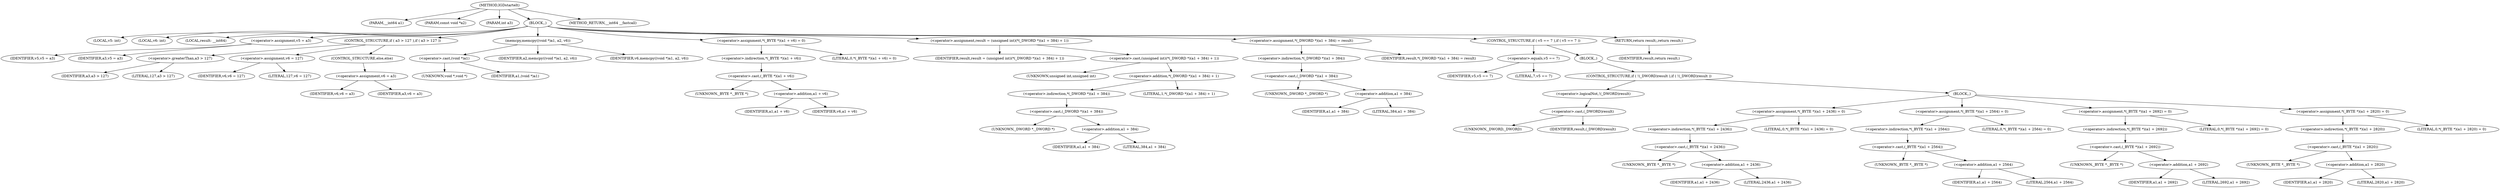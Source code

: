 digraph IGDstartelt {  
"1000104" [label = "(METHOD,IGDstartelt)" ]
"1000105" [label = "(PARAM,__int64 a1)" ]
"1000106" [label = "(PARAM,const void *a2)" ]
"1000107" [label = "(PARAM,int a3)" ]
"1000108" [label = "(BLOCK,,)" ]
"1000109" [label = "(LOCAL,v5: int)" ]
"1000110" [label = "(LOCAL,v6: int)" ]
"1000111" [label = "(LOCAL,result: __int64)" ]
"1000112" [label = "(<operator>.assignment,v5 = a3)" ]
"1000113" [label = "(IDENTIFIER,v5,v5 = a3)" ]
"1000114" [label = "(IDENTIFIER,a3,v5 = a3)" ]
"1000115" [label = "(CONTROL_STRUCTURE,if ( a3 > 127 ),if ( a3 > 127 ))" ]
"1000116" [label = "(<operator>.greaterThan,a3 > 127)" ]
"1000117" [label = "(IDENTIFIER,a3,a3 > 127)" ]
"1000118" [label = "(LITERAL,127,a3 > 127)" ]
"1000119" [label = "(<operator>.assignment,v6 = 127)" ]
"1000120" [label = "(IDENTIFIER,v6,v6 = 127)" ]
"1000121" [label = "(LITERAL,127,v6 = 127)" ]
"1000122" [label = "(CONTROL_STRUCTURE,else,else)" ]
"1000123" [label = "(<operator>.assignment,v6 = a3)" ]
"1000124" [label = "(IDENTIFIER,v6,v6 = a3)" ]
"1000125" [label = "(IDENTIFIER,a3,v6 = a3)" ]
"1000126" [label = "(memcpy,memcpy((void *)a1, a2, v6))" ]
"1000127" [label = "(<operator>.cast,(void *)a1)" ]
"1000128" [label = "(UNKNOWN,void *,void *)" ]
"1000129" [label = "(IDENTIFIER,a1,(void *)a1)" ]
"1000130" [label = "(IDENTIFIER,a2,memcpy((void *)a1, a2, v6))" ]
"1000131" [label = "(IDENTIFIER,v6,memcpy((void *)a1, a2, v6))" ]
"1000132" [label = "(<operator>.assignment,*(_BYTE *)(a1 + v6) = 0)" ]
"1000133" [label = "(<operator>.indirection,*(_BYTE *)(a1 + v6))" ]
"1000134" [label = "(<operator>.cast,(_BYTE *)(a1 + v6))" ]
"1000135" [label = "(UNKNOWN,_BYTE *,_BYTE *)" ]
"1000136" [label = "(<operator>.addition,a1 + v6)" ]
"1000137" [label = "(IDENTIFIER,a1,a1 + v6)" ]
"1000138" [label = "(IDENTIFIER,v6,a1 + v6)" ]
"1000139" [label = "(LITERAL,0,*(_BYTE *)(a1 + v6) = 0)" ]
"1000140" [label = "(<operator>.assignment,result = (unsigned int)(*(_DWORD *)(a1 + 384) + 1))" ]
"1000141" [label = "(IDENTIFIER,result,result = (unsigned int)(*(_DWORD *)(a1 + 384) + 1))" ]
"1000142" [label = "(<operator>.cast,(unsigned int)(*(_DWORD *)(a1 + 384) + 1))" ]
"1000143" [label = "(UNKNOWN,unsigned int,unsigned int)" ]
"1000144" [label = "(<operator>.addition,*(_DWORD *)(a1 + 384) + 1)" ]
"1000145" [label = "(<operator>.indirection,*(_DWORD *)(a1 + 384))" ]
"1000146" [label = "(<operator>.cast,(_DWORD *)(a1 + 384))" ]
"1000147" [label = "(UNKNOWN,_DWORD *,_DWORD *)" ]
"1000148" [label = "(<operator>.addition,a1 + 384)" ]
"1000149" [label = "(IDENTIFIER,a1,a1 + 384)" ]
"1000150" [label = "(LITERAL,384,a1 + 384)" ]
"1000151" [label = "(LITERAL,1,*(_DWORD *)(a1 + 384) + 1)" ]
"1000152" [label = "(<operator>.assignment,*(_DWORD *)(a1 + 384) = result)" ]
"1000153" [label = "(<operator>.indirection,*(_DWORD *)(a1 + 384))" ]
"1000154" [label = "(<operator>.cast,(_DWORD *)(a1 + 384))" ]
"1000155" [label = "(UNKNOWN,_DWORD *,_DWORD *)" ]
"1000156" [label = "(<operator>.addition,a1 + 384)" ]
"1000157" [label = "(IDENTIFIER,a1,a1 + 384)" ]
"1000158" [label = "(LITERAL,384,a1 + 384)" ]
"1000159" [label = "(IDENTIFIER,result,*(_DWORD *)(a1 + 384) = result)" ]
"1000160" [label = "(CONTROL_STRUCTURE,if ( v5 == 7 ),if ( v5 == 7 ))" ]
"1000161" [label = "(<operator>.equals,v5 == 7)" ]
"1000162" [label = "(IDENTIFIER,v5,v5 == 7)" ]
"1000163" [label = "(LITERAL,7,v5 == 7)" ]
"1000164" [label = "(BLOCK,,)" ]
"1000165" [label = "(CONTROL_STRUCTURE,if ( !(_DWORD)result ),if ( !(_DWORD)result ))" ]
"1000166" [label = "(<operator>.logicalNot,!(_DWORD)result)" ]
"1000167" [label = "(<operator>.cast,(_DWORD)result)" ]
"1000168" [label = "(UNKNOWN,_DWORD,_DWORD)" ]
"1000169" [label = "(IDENTIFIER,result,(_DWORD)result)" ]
"1000170" [label = "(BLOCK,,)" ]
"1000171" [label = "(<operator>.assignment,*(_BYTE *)(a1 + 2436) = 0)" ]
"1000172" [label = "(<operator>.indirection,*(_BYTE *)(a1 + 2436))" ]
"1000173" [label = "(<operator>.cast,(_BYTE *)(a1 + 2436))" ]
"1000174" [label = "(UNKNOWN,_BYTE *,_BYTE *)" ]
"1000175" [label = "(<operator>.addition,a1 + 2436)" ]
"1000176" [label = "(IDENTIFIER,a1,a1 + 2436)" ]
"1000177" [label = "(LITERAL,2436,a1 + 2436)" ]
"1000178" [label = "(LITERAL,0,*(_BYTE *)(a1 + 2436) = 0)" ]
"1000179" [label = "(<operator>.assignment,*(_BYTE *)(a1 + 2564) = 0)" ]
"1000180" [label = "(<operator>.indirection,*(_BYTE *)(a1 + 2564))" ]
"1000181" [label = "(<operator>.cast,(_BYTE *)(a1 + 2564))" ]
"1000182" [label = "(UNKNOWN,_BYTE *,_BYTE *)" ]
"1000183" [label = "(<operator>.addition,a1 + 2564)" ]
"1000184" [label = "(IDENTIFIER,a1,a1 + 2564)" ]
"1000185" [label = "(LITERAL,2564,a1 + 2564)" ]
"1000186" [label = "(LITERAL,0,*(_BYTE *)(a1 + 2564) = 0)" ]
"1000187" [label = "(<operator>.assignment,*(_BYTE *)(a1 + 2692) = 0)" ]
"1000188" [label = "(<operator>.indirection,*(_BYTE *)(a1 + 2692))" ]
"1000189" [label = "(<operator>.cast,(_BYTE *)(a1 + 2692))" ]
"1000190" [label = "(UNKNOWN,_BYTE *,_BYTE *)" ]
"1000191" [label = "(<operator>.addition,a1 + 2692)" ]
"1000192" [label = "(IDENTIFIER,a1,a1 + 2692)" ]
"1000193" [label = "(LITERAL,2692,a1 + 2692)" ]
"1000194" [label = "(LITERAL,0,*(_BYTE *)(a1 + 2692) = 0)" ]
"1000195" [label = "(<operator>.assignment,*(_BYTE *)(a1 + 2820) = 0)" ]
"1000196" [label = "(<operator>.indirection,*(_BYTE *)(a1 + 2820))" ]
"1000197" [label = "(<operator>.cast,(_BYTE *)(a1 + 2820))" ]
"1000198" [label = "(UNKNOWN,_BYTE *,_BYTE *)" ]
"1000199" [label = "(<operator>.addition,a1 + 2820)" ]
"1000200" [label = "(IDENTIFIER,a1,a1 + 2820)" ]
"1000201" [label = "(LITERAL,2820,a1 + 2820)" ]
"1000202" [label = "(LITERAL,0,*(_BYTE *)(a1 + 2820) = 0)" ]
"1000203" [label = "(RETURN,return result;,return result;)" ]
"1000204" [label = "(IDENTIFIER,result,return result;)" ]
"1000205" [label = "(METHOD_RETURN,__int64 __fastcall)" ]
  "1000104" -> "1000105" 
  "1000104" -> "1000106" 
  "1000104" -> "1000107" 
  "1000104" -> "1000108" 
  "1000104" -> "1000205" 
  "1000108" -> "1000109" 
  "1000108" -> "1000110" 
  "1000108" -> "1000111" 
  "1000108" -> "1000112" 
  "1000108" -> "1000115" 
  "1000108" -> "1000126" 
  "1000108" -> "1000132" 
  "1000108" -> "1000140" 
  "1000108" -> "1000152" 
  "1000108" -> "1000160" 
  "1000108" -> "1000203" 
  "1000112" -> "1000113" 
  "1000112" -> "1000114" 
  "1000115" -> "1000116" 
  "1000115" -> "1000119" 
  "1000115" -> "1000122" 
  "1000116" -> "1000117" 
  "1000116" -> "1000118" 
  "1000119" -> "1000120" 
  "1000119" -> "1000121" 
  "1000122" -> "1000123" 
  "1000123" -> "1000124" 
  "1000123" -> "1000125" 
  "1000126" -> "1000127" 
  "1000126" -> "1000130" 
  "1000126" -> "1000131" 
  "1000127" -> "1000128" 
  "1000127" -> "1000129" 
  "1000132" -> "1000133" 
  "1000132" -> "1000139" 
  "1000133" -> "1000134" 
  "1000134" -> "1000135" 
  "1000134" -> "1000136" 
  "1000136" -> "1000137" 
  "1000136" -> "1000138" 
  "1000140" -> "1000141" 
  "1000140" -> "1000142" 
  "1000142" -> "1000143" 
  "1000142" -> "1000144" 
  "1000144" -> "1000145" 
  "1000144" -> "1000151" 
  "1000145" -> "1000146" 
  "1000146" -> "1000147" 
  "1000146" -> "1000148" 
  "1000148" -> "1000149" 
  "1000148" -> "1000150" 
  "1000152" -> "1000153" 
  "1000152" -> "1000159" 
  "1000153" -> "1000154" 
  "1000154" -> "1000155" 
  "1000154" -> "1000156" 
  "1000156" -> "1000157" 
  "1000156" -> "1000158" 
  "1000160" -> "1000161" 
  "1000160" -> "1000164" 
  "1000161" -> "1000162" 
  "1000161" -> "1000163" 
  "1000164" -> "1000165" 
  "1000165" -> "1000166" 
  "1000165" -> "1000170" 
  "1000166" -> "1000167" 
  "1000167" -> "1000168" 
  "1000167" -> "1000169" 
  "1000170" -> "1000171" 
  "1000170" -> "1000179" 
  "1000170" -> "1000187" 
  "1000170" -> "1000195" 
  "1000171" -> "1000172" 
  "1000171" -> "1000178" 
  "1000172" -> "1000173" 
  "1000173" -> "1000174" 
  "1000173" -> "1000175" 
  "1000175" -> "1000176" 
  "1000175" -> "1000177" 
  "1000179" -> "1000180" 
  "1000179" -> "1000186" 
  "1000180" -> "1000181" 
  "1000181" -> "1000182" 
  "1000181" -> "1000183" 
  "1000183" -> "1000184" 
  "1000183" -> "1000185" 
  "1000187" -> "1000188" 
  "1000187" -> "1000194" 
  "1000188" -> "1000189" 
  "1000189" -> "1000190" 
  "1000189" -> "1000191" 
  "1000191" -> "1000192" 
  "1000191" -> "1000193" 
  "1000195" -> "1000196" 
  "1000195" -> "1000202" 
  "1000196" -> "1000197" 
  "1000197" -> "1000198" 
  "1000197" -> "1000199" 
  "1000199" -> "1000200" 
  "1000199" -> "1000201" 
  "1000203" -> "1000204" 
}
